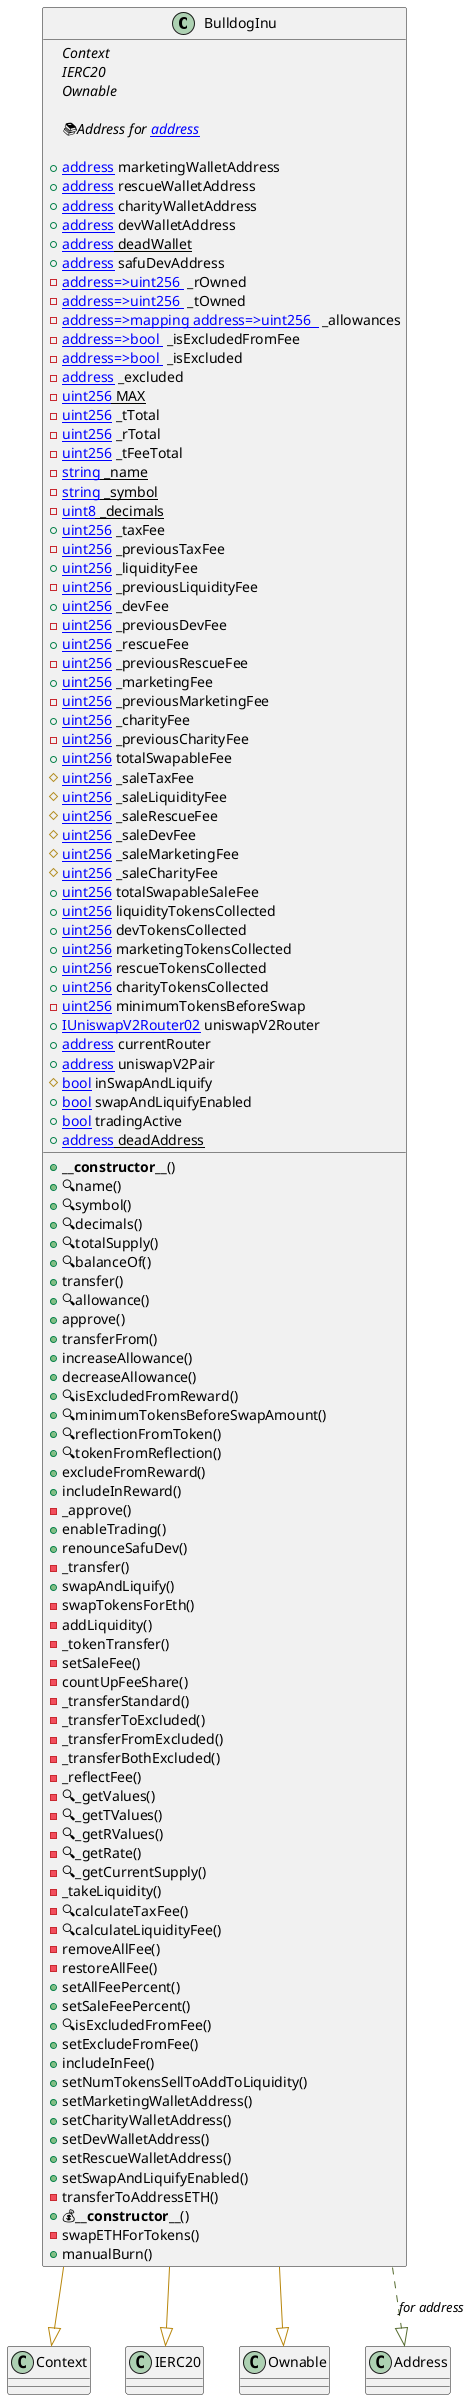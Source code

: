 @startuml
' -- generated by: https://marketplace.visualstudio.com/items?itemName=tintinweb.solidity-visual-auditor
'
' -- for auto-render install: https://marketplace.visualstudio.com/items?itemName=jebbs.plantuml
' -- options --



' -- classes --


class BulldogInu {
    ' -- inheritance --
	{abstract}Context
	{abstract}IERC20
	{abstract}Ownable

    ' -- usingFor --
	{abstract}📚Address for [[address]]

    ' -- vars --
	+[[address]] marketingWalletAddress
	+[[address]] rescueWalletAddress
	+[[address]] charityWalletAddress
	+[[address]] devWalletAddress
	+{static}[[address]] deadWallet
	+[[address]] safuDevAddress
	-[[mapping address=>uint256 ]] _rOwned
	-[[mapping address=>uint256 ]] _tOwned
	-[[mapping address=>mapping address=>uint256  ]] _allowances
	-[[mapping address=>bool ]] _isExcludedFromFee
	-[[mapping address=>bool ]] _isExcluded
	-[[address]] _excluded
	-{static}[[uint256]] MAX
	-[[uint256]] _tTotal
	-[[uint256]] _rTotal
	-[[uint256]] _tFeeTotal
	-{static}[[string]] _name
	-{static}[[string]] _symbol
	-{static}[[uint8]] _decimals
	+[[uint256]] _taxFee
	-[[uint256]] _previousTaxFee
	+[[uint256]] _liquidityFee
	-[[uint256]] _previousLiquidityFee
	+[[uint256]] _devFee
	-[[uint256]] _previousDevFee
	+[[uint256]] _rescueFee
	-[[uint256]] _previousRescueFee
	+[[uint256]] _marketingFee
	-[[uint256]] _previousMarketingFee
	+[[uint256]] _charityFee
	-[[uint256]] _previousCharityFee
	+[[uint256]] totalSwapableFee
	#[[uint256]] _saleTaxFee
	#[[uint256]] _saleLiquidityFee
	#[[uint256]] _saleRescueFee
	#[[uint256]] _saleDevFee
	#[[uint256]] _saleMarketingFee
	#[[uint256]] _saleCharityFee
	+[[uint256]] totalSwapableSaleFee
	+[[uint256]] liquidityTokensCollected
	+[[uint256]] devTokensCollected
	+[[uint256]] marketingTokensCollected
	+[[uint256]] rescueTokensCollected
	+[[uint256]] charityTokensCollected
	-[[uint256]] minimumTokensBeforeSwap
	+[[IUniswapV2Router02]] uniswapV2Router
	+[[address]] currentRouter
	+[[address]] uniswapV2Pair
	#[[bool]] inSwapAndLiquify
	+[[bool]] swapAndLiquifyEnabled
	+[[bool]] tradingActive
	+{static}[[address]] deadAddress

    ' -- methods --
	+**__constructor__**()
	+🔍name()
	+🔍symbol()
	+🔍decimals()
	+🔍totalSupply()
	+🔍balanceOf()
	+transfer()
	+🔍allowance()
	+approve()
	+transferFrom()
	+increaseAllowance()
	+decreaseAllowance()
	+🔍isExcludedFromReward()
	+🔍minimumTokensBeforeSwapAmount()
	+🔍reflectionFromToken()
	+🔍tokenFromReflection()
	+excludeFromReward()
	+includeInReward()
	-_approve()
	+enableTrading()
	+renounceSafuDev()
	-_transfer()
	+swapAndLiquify()
	-swapTokensForEth()
	-addLiquidity()
	-_tokenTransfer()
	-setSaleFee()
	-countUpFeeShare()
	-_transferStandard()
	-_transferToExcluded()
	-_transferFromExcluded()
	-_transferBothExcluded()
	-_reflectFee()
	-🔍_getValues()
	-🔍_getTValues()
	-🔍_getRValues()
	-🔍_getRate()
	-🔍_getCurrentSupply()
	-_takeLiquidity()
	-🔍calculateTaxFee()
	-🔍calculateLiquidityFee()
	-removeAllFee()
	-restoreAllFee()
	+setAllFeePercent()
	+setSaleFeePercent()
	+🔍isExcludedFromFee()
	+setExcludeFromFee()
	+includeInFee()
	+setNumTokensSellToAddToLiquidity()
	+setMarketingWalletAddress()
	+setCharityWalletAddress()
	+setDevWalletAddress()
	+setRescueWalletAddress()
	+setSwapAndLiquifyEnabled()
	-transferToAddressETH()
	+💰**__constructor__**()
	-swapETHForTokens()
	+manualBurn()

}
' -- inheritance / usingFor --
BulldogInu --[#DarkGoldenRod]|> Context
BulldogInu --[#DarkGoldenRod]|> IERC20
BulldogInu --[#DarkGoldenRod]|> Ownable
BulldogInu ..[#DarkOliveGreen]|> Address : //for address//

@enduml